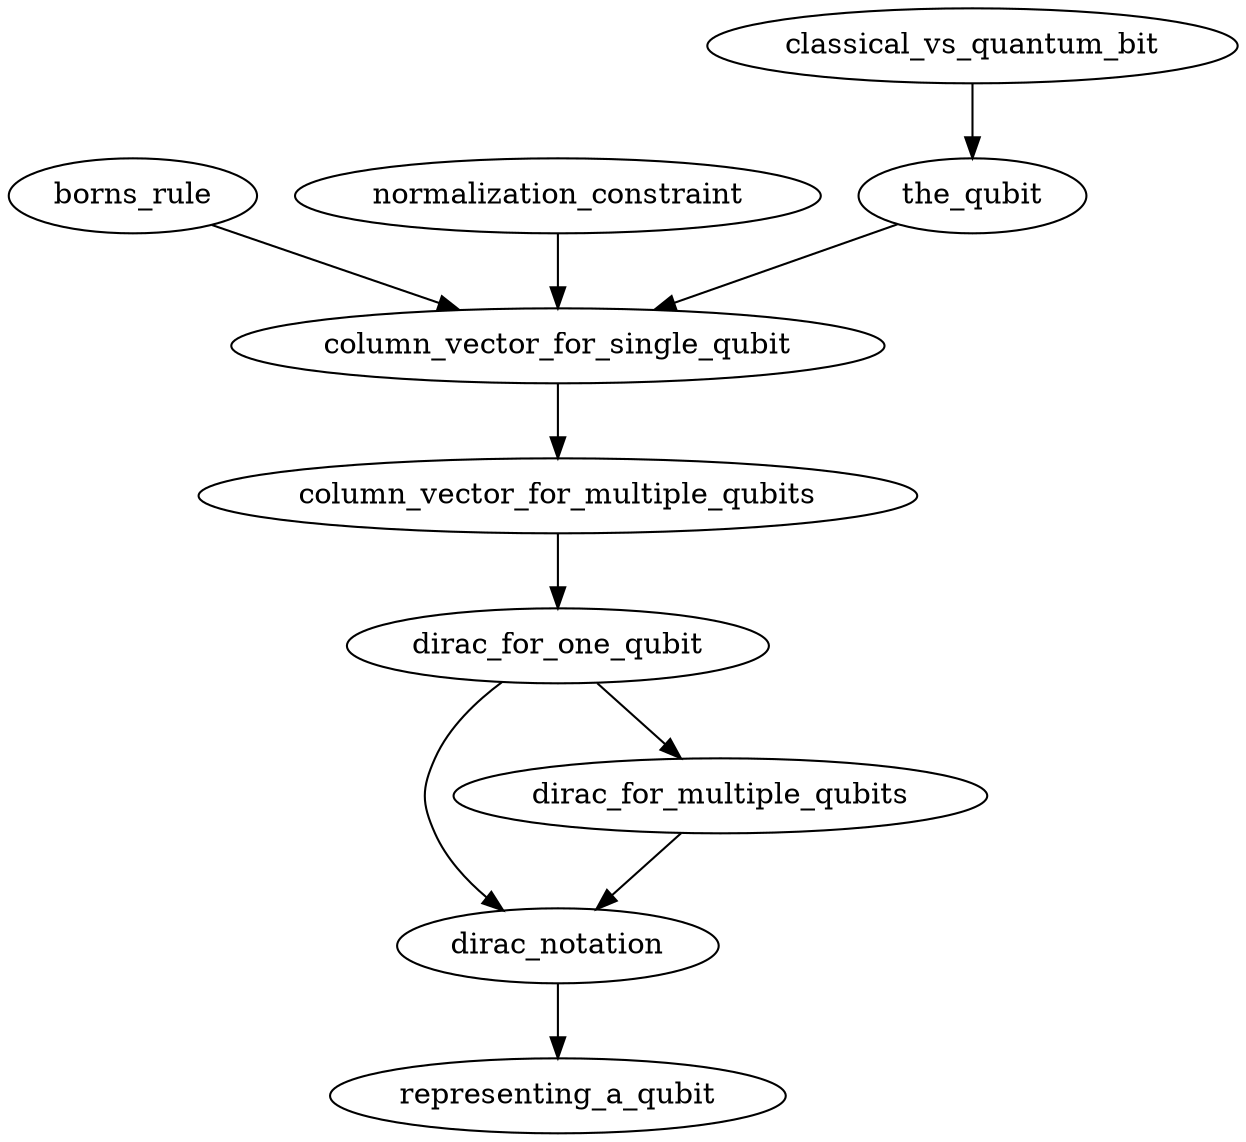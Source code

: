 /*
To compile into a png:
dot -Tpng graph.gv -o graph.png
*/


digraph 
{
	"dirac_notation" -> "representing_a_qubit";
	"dirac_for_multiple_qubits" -> "dirac_notation";
	"dirac_for_one_qubit" -> {"dirac_for_multiple_qubits" "dirac_notation"};
	"column_vector_for_multiple_qubits" -> "dirac_for_one_qubit";
	"column_vector_for_single_qubit" -> "column_vector_for_multiple_qubits";
	"borns_rule" -> "column_vector_for_single_qubit";
	"normalization_constraint" -> "column_vector_for_single_qubit";
	"the_qubit" -> "column_vector_for_single_qubit";
	"classical_vs_quantum_bit" -> "the_qubit";
}
